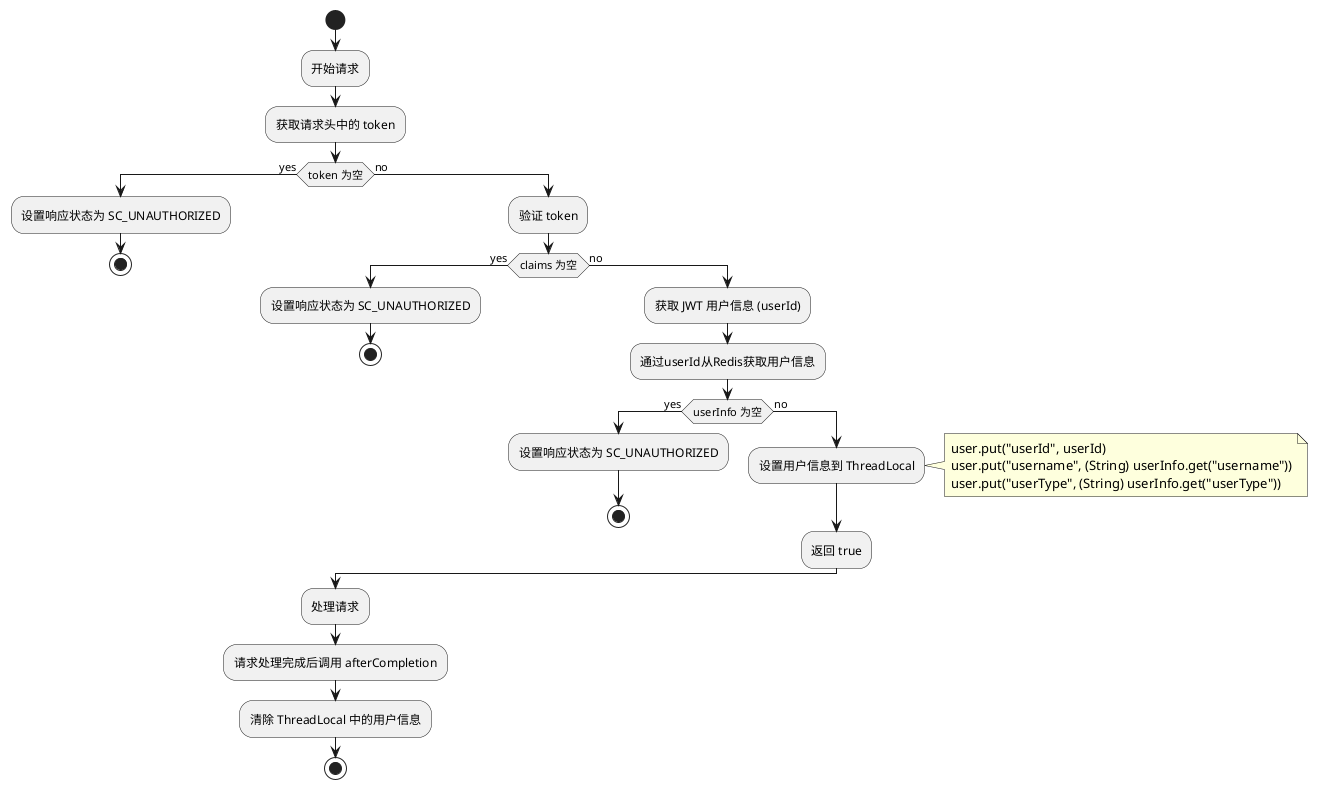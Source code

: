 @startuml
start

:开始请求;

:获取请求头中的 token;
if (token 为空) then (yes)
    :设置响应状态为 SC_UNAUTHORIZED;
    stop
else (no)
    :验证 token;
    if (claims 为空) then (yes)
        :设置响应状态为 SC_UNAUTHORIZED;
        stop
    else (no)
        :获取 JWT 用户信息 (userId);
        :通过userId从Redis获取用户信息;
        if (userInfo 为空) then (yes)
            :设置响应状态为 SC_UNAUTHORIZED;
            stop
        else (no)
            :设置用户信息到 ThreadLocal;
            note right
                user.put("userId", userId)
                user.put("username", (String) userInfo.get("username"))
                user.put("userType", (String) userInfo.get("userType"))
            end note
            :返回 true;
        endif
    endif
endif

:处理请求;

:请求处理完成后调用 afterCompletion;
:清除 ThreadLocal 中的用户信息;
stop
@enduml
